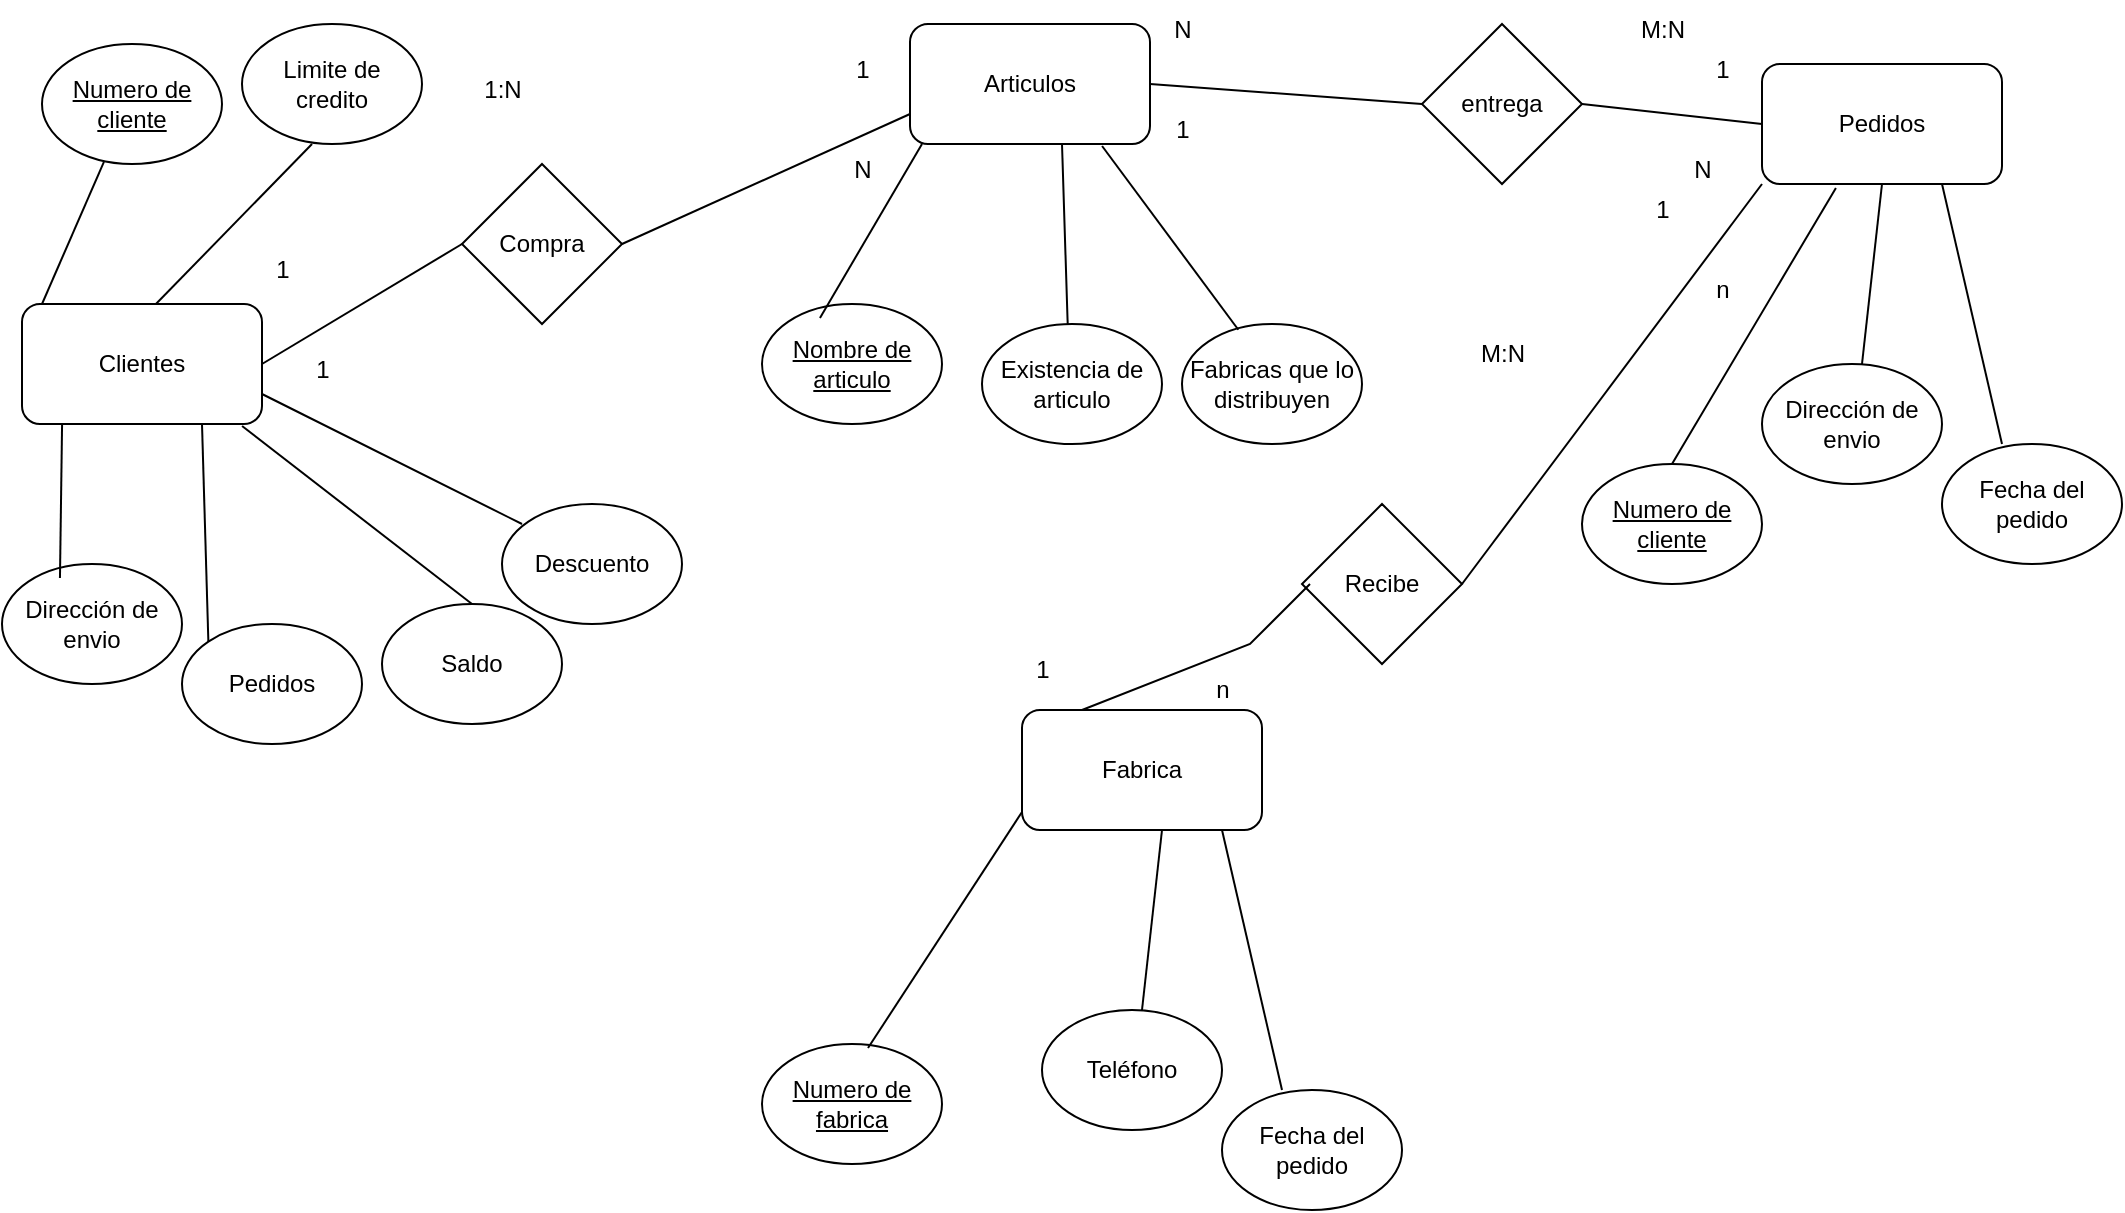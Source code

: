 <mxfile version="24.7.15">
  <diagram name="Página-1" id="pIcwN17xlwBR3HSAZ4H0">
    <mxGraphModel dx="1249" dy="620" grid="1" gridSize="10" guides="1" tooltips="1" connect="1" arrows="1" fold="1" page="1" pageScale="1" pageWidth="1169" pageHeight="827" math="0" shadow="0">
      <root>
        <mxCell id="0" />
        <mxCell id="1" parent="0" />
        <mxCell id="E7lKZr7I78eeYIdTtqUV-1" value="&lt;u&gt;Numero de cliente&lt;/u&gt;" style="ellipse;whiteSpace=wrap;html=1;" vertex="1" parent="1">
          <mxGeometry x="30" y="30" width="90" height="60" as="geometry" />
        </mxCell>
        <mxCell id="E7lKZr7I78eeYIdTtqUV-2" value="Pedidos" style="ellipse;whiteSpace=wrap;html=1;" vertex="1" parent="1">
          <mxGeometry x="100" y="320" width="90" height="60" as="geometry" />
        </mxCell>
        <mxCell id="E7lKZr7I78eeYIdTtqUV-3" value="Dirección de envio" style="ellipse;whiteSpace=wrap;html=1;" vertex="1" parent="1">
          <mxGeometry x="10" y="290" width="90" height="60" as="geometry" />
        </mxCell>
        <mxCell id="E7lKZr7I78eeYIdTtqUV-4" value="Clientes" style="rounded=1;whiteSpace=wrap;html=1;" vertex="1" parent="1">
          <mxGeometry x="20" y="160" width="120" height="60" as="geometry" />
        </mxCell>
        <mxCell id="E7lKZr7I78eeYIdTtqUV-5" value="Articulos" style="rounded=1;whiteSpace=wrap;html=1;" vertex="1" parent="1">
          <mxGeometry x="464" y="20" width="120" height="60" as="geometry" />
        </mxCell>
        <mxCell id="E7lKZr7I78eeYIdTtqUV-6" value="Pedidos" style="rounded=1;whiteSpace=wrap;html=1;" vertex="1" parent="1">
          <mxGeometry x="890" y="40" width="120" height="60" as="geometry" />
        </mxCell>
        <mxCell id="E7lKZr7I78eeYIdTtqUV-7" value="" style="endArrow=none;html=1;rounded=0;entryX=0.344;entryY=0.983;entryDx=0;entryDy=0;entryPerimeter=0;" edge="1" parent="1" target="E7lKZr7I78eeYIdTtqUV-1">
          <mxGeometry width="50" height="50" relative="1" as="geometry">
            <mxPoint x="30" y="160" as="sourcePoint" />
            <mxPoint x="57.04" y="93" as="targetPoint" />
          </mxGeometry>
        </mxCell>
        <mxCell id="E7lKZr7I78eeYIdTtqUV-8" value="" style="endArrow=none;html=1;rounded=0;entryX=0.167;entryY=1;entryDx=0;entryDy=0;exitX=0.322;exitY=0.117;exitDx=0;exitDy=0;exitPerimeter=0;entryPerimeter=0;" edge="1" parent="1" source="E7lKZr7I78eeYIdTtqUV-3" target="E7lKZr7I78eeYIdTtqUV-4">
          <mxGeometry width="50" height="50" relative="1" as="geometry">
            <mxPoint x="140" y="300" as="sourcePoint" />
            <mxPoint x="190" y="250" as="targetPoint" />
          </mxGeometry>
        </mxCell>
        <mxCell id="E7lKZr7I78eeYIdTtqUV-9" value="" style="endArrow=none;html=1;rounded=0;entryX=0.75;entryY=1;entryDx=0;entryDy=0;exitX=0;exitY=0;exitDx=0;exitDy=0;" edge="1" parent="1" source="E7lKZr7I78eeYIdTtqUV-2" target="E7lKZr7I78eeYIdTtqUV-4">
          <mxGeometry width="50" height="50" relative="1" as="geometry">
            <mxPoint x="250" y="300" as="sourcePoint" />
            <mxPoint x="300" y="250" as="targetPoint" />
          </mxGeometry>
        </mxCell>
        <mxCell id="E7lKZr7I78eeYIdTtqUV-11" value="Saldo" style="ellipse;whiteSpace=wrap;html=1;" vertex="1" parent="1">
          <mxGeometry x="200" y="310" width="90" height="60" as="geometry" />
        </mxCell>
        <mxCell id="E7lKZr7I78eeYIdTtqUV-12" value="Limite de credito" style="ellipse;whiteSpace=wrap;html=1;" vertex="1" parent="1">
          <mxGeometry x="130" y="20" width="90" height="60" as="geometry" />
        </mxCell>
        <mxCell id="E7lKZr7I78eeYIdTtqUV-13" value="" style="endArrow=none;html=1;rounded=0;exitX=0.558;exitY=-0.033;exitDx=0;exitDy=0;exitPerimeter=0;entryX=0.389;entryY=1;entryDx=0;entryDy=0;entryPerimeter=0;" edge="1" parent="1" target="E7lKZr7I78eeYIdTtqUV-12">
          <mxGeometry width="50" height="50" relative="1" as="geometry">
            <mxPoint x="86.96" y="160.02" as="sourcePoint" />
            <mxPoint x="160" y="82" as="targetPoint" />
          </mxGeometry>
        </mxCell>
        <mxCell id="E7lKZr7I78eeYIdTtqUV-14" value="" style="endArrow=none;html=1;rounded=0;entryX=0.917;entryY=1.05;entryDx=0;entryDy=0;entryPerimeter=0;exitX=0.5;exitY=0;exitDx=0;exitDy=0;" edge="1" parent="1" source="E7lKZr7I78eeYIdTtqUV-11">
          <mxGeometry width="50" height="50" relative="1" as="geometry">
            <mxPoint x="250" y="288" as="sourcePoint" />
            <mxPoint x="130.04" y="221" as="targetPoint" />
          </mxGeometry>
        </mxCell>
        <mxCell id="E7lKZr7I78eeYIdTtqUV-15" value="Descuento" style="ellipse;whiteSpace=wrap;html=1;" vertex="1" parent="1">
          <mxGeometry x="260" y="260" width="90" height="60" as="geometry" />
        </mxCell>
        <mxCell id="E7lKZr7I78eeYIdTtqUV-16" value="" style="endArrow=none;html=1;rounded=0;entryX=1;entryY=0.75;entryDx=0;entryDy=0;" edge="1" parent="1" target="E7lKZr7I78eeYIdTtqUV-4">
          <mxGeometry width="50" height="50" relative="1" as="geometry">
            <mxPoint x="270" y="270" as="sourcePoint" />
            <mxPoint x="320" y="220" as="targetPoint" />
          </mxGeometry>
        </mxCell>
        <mxCell id="E7lKZr7I78eeYIdTtqUV-17" value="Fabricas que lo distribuyen" style="ellipse;whiteSpace=wrap;html=1;" vertex="1" parent="1">
          <mxGeometry x="600" y="170" width="90" height="60" as="geometry" />
        </mxCell>
        <mxCell id="E7lKZr7I78eeYIdTtqUV-18" value="&lt;u&gt;Nombre de articulo&lt;/u&gt;" style="ellipse;whiteSpace=wrap;html=1;" vertex="1" parent="1">
          <mxGeometry x="390" y="160" width="90" height="60" as="geometry" />
        </mxCell>
        <mxCell id="E7lKZr7I78eeYIdTtqUV-19" value="" style="endArrow=none;html=1;rounded=0;entryX=0.167;entryY=1;entryDx=0;entryDy=0;exitX=0.322;exitY=0.117;exitDx=0;exitDy=0;exitPerimeter=0;entryPerimeter=0;" edge="1" parent="1" source="E7lKZr7I78eeYIdTtqUV-18">
          <mxGeometry width="50" height="50" relative="1" as="geometry">
            <mxPoint x="570" y="160" as="sourcePoint" />
            <mxPoint x="470" y="80" as="targetPoint" />
          </mxGeometry>
        </mxCell>
        <mxCell id="E7lKZr7I78eeYIdTtqUV-20" value="" style="endArrow=none;html=1;rounded=0;entryX=0.75;entryY=1;entryDx=0;entryDy=0;exitX=0;exitY=0;exitDx=0;exitDy=0;" edge="1" parent="1">
          <mxGeometry width="50" height="50" relative="1" as="geometry">
            <mxPoint x="543.436" y="188.618" as="sourcePoint" />
            <mxPoint x="540" y="80" as="targetPoint" />
          </mxGeometry>
        </mxCell>
        <mxCell id="E7lKZr7I78eeYIdTtqUV-21" value="Existencia de articulo" style="ellipse;whiteSpace=wrap;html=1;" vertex="1" parent="1">
          <mxGeometry x="500" y="170" width="90" height="60" as="geometry" />
        </mxCell>
        <mxCell id="E7lKZr7I78eeYIdTtqUV-22" value="" style="endArrow=none;html=1;rounded=0;entryX=0.917;entryY=1.05;entryDx=0;entryDy=0;entryPerimeter=0;exitX=0.313;exitY=0.048;exitDx=0;exitDy=0;exitPerimeter=0;" edge="1" parent="1" source="E7lKZr7I78eeYIdTtqUV-17">
          <mxGeometry width="50" height="50" relative="1" as="geometry">
            <mxPoint x="675" y="170" as="sourcePoint" />
            <mxPoint x="560.04" y="81" as="targetPoint" />
          </mxGeometry>
        </mxCell>
        <mxCell id="E7lKZr7I78eeYIdTtqUV-24" value="Dirección de envio" style="ellipse;whiteSpace=wrap;html=1;" vertex="1" parent="1">
          <mxGeometry x="890" y="190" width="90" height="60" as="geometry" />
        </mxCell>
        <mxCell id="E7lKZr7I78eeYIdTtqUV-25" value="&lt;u&gt;Numero de cliente&lt;/u&gt;" style="ellipse;whiteSpace=wrap;html=1;" vertex="1" parent="1">
          <mxGeometry x="800" y="240" width="90" height="60" as="geometry" />
        </mxCell>
        <mxCell id="E7lKZr7I78eeYIdTtqUV-26" value="Fecha del pedido" style="ellipse;whiteSpace=wrap;html=1;" vertex="1" parent="1">
          <mxGeometry x="980" y="230" width="90" height="60" as="geometry" />
        </mxCell>
        <mxCell id="E7lKZr7I78eeYIdTtqUV-27" value="" style="endArrow=none;html=1;rounded=0;entryX=0.75;entryY=1;entryDx=0;entryDy=0;" edge="1" parent="1" target="E7lKZr7I78eeYIdTtqUV-6">
          <mxGeometry width="50" height="50" relative="1" as="geometry">
            <mxPoint x="1010" y="230" as="sourcePoint" />
            <mxPoint x="1060" y="180" as="targetPoint" />
          </mxGeometry>
        </mxCell>
        <mxCell id="E7lKZr7I78eeYIdTtqUV-28" value="" style="endArrow=none;html=1;rounded=0;entryX=0.5;entryY=1;entryDx=0;entryDy=0;" edge="1" parent="1" target="E7lKZr7I78eeYIdTtqUV-6">
          <mxGeometry width="50" height="50" relative="1" as="geometry">
            <mxPoint x="940" y="190" as="sourcePoint" />
            <mxPoint x="960" y="80" as="targetPoint" />
          </mxGeometry>
        </mxCell>
        <mxCell id="E7lKZr7I78eeYIdTtqUV-29" value="" style="endArrow=none;html=1;rounded=0;entryX=0.308;entryY=1.033;entryDx=0;entryDy=0;entryPerimeter=0;exitX=0.5;exitY=0;exitDx=0;exitDy=0;" edge="1" parent="1" source="E7lKZr7I78eeYIdTtqUV-25" target="E7lKZr7I78eeYIdTtqUV-6">
          <mxGeometry width="50" height="50" relative="1" as="geometry">
            <mxPoint x="850" y="220" as="sourcePoint" />
            <mxPoint x="900" y="170" as="targetPoint" />
          </mxGeometry>
        </mxCell>
        <mxCell id="E7lKZr7I78eeYIdTtqUV-30" value="Fabrica" style="rounded=1;whiteSpace=wrap;html=1;" vertex="1" parent="1">
          <mxGeometry x="520" y="363" width="120" height="60" as="geometry" />
        </mxCell>
        <mxCell id="E7lKZr7I78eeYIdTtqUV-33" value="Teléfono" style="ellipse;whiteSpace=wrap;html=1;" vertex="1" parent="1">
          <mxGeometry x="530" y="513" width="90" height="60" as="geometry" />
        </mxCell>
        <mxCell id="E7lKZr7I78eeYIdTtqUV-34" value="&lt;u&gt;Numero de fabrica&lt;/u&gt;" style="ellipse;whiteSpace=wrap;html=1;" vertex="1" parent="1">
          <mxGeometry x="390" y="530" width="90" height="60" as="geometry" />
        </mxCell>
        <mxCell id="E7lKZr7I78eeYIdTtqUV-35" value="Fecha del pedido" style="ellipse;whiteSpace=wrap;html=1;" vertex="1" parent="1">
          <mxGeometry x="620" y="553" width="90" height="60" as="geometry" />
        </mxCell>
        <mxCell id="E7lKZr7I78eeYIdTtqUV-36" value="" style="endArrow=none;html=1;rounded=0;entryX=0.75;entryY=1;entryDx=0;entryDy=0;" edge="1" parent="1">
          <mxGeometry width="50" height="50" relative="1" as="geometry">
            <mxPoint x="650" y="553" as="sourcePoint" />
            <mxPoint x="620" y="423" as="targetPoint" />
          </mxGeometry>
        </mxCell>
        <mxCell id="E7lKZr7I78eeYIdTtqUV-37" value="" style="endArrow=none;html=1;rounded=0;entryX=0.5;entryY=1;entryDx=0;entryDy=0;" edge="1" parent="1">
          <mxGeometry width="50" height="50" relative="1" as="geometry">
            <mxPoint x="580" y="513" as="sourcePoint" />
            <mxPoint x="590" y="423" as="targetPoint" />
          </mxGeometry>
        </mxCell>
        <mxCell id="E7lKZr7I78eeYIdTtqUV-38" value="" style="endArrow=none;html=1;rounded=0;entryX=0.308;entryY=1.033;entryDx=0;entryDy=0;entryPerimeter=0;" edge="1" parent="1">
          <mxGeometry width="50" height="50" relative="1" as="geometry">
            <mxPoint x="443" y="532" as="sourcePoint" />
            <mxPoint x="520" y="414" as="targetPoint" />
          </mxGeometry>
        </mxCell>
        <mxCell id="E7lKZr7I78eeYIdTtqUV-39" value="Compra" style="rhombus;whiteSpace=wrap;html=1;" vertex="1" parent="1">
          <mxGeometry x="240" y="90" width="80" height="80" as="geometry" />
        </mxCell>
        <mxCell id="E7lKZr7I78eeYIdTtqUV-40" value="entrega" style="rhombus;whiteSpace=wrap;html=1;" vertex="1" parent="1">
          <mxGeometry x="720" y="20" width="80" height="80" as="geometry" />
        </mxCell>
        <mxCell id="E7lKZr7I78eeYIdTtqUV-41" value="Recibe" style="rhombus;whiteSpace=wrap;html=1;" vertex="1" parent="1">
          <mxGeometry x="660" y="260" width="80" height="80" as="geometry" />
        </mxCell>
        <mxCell id="E7lKZr7I78eeYIdTtqUV-42" value="" style="endArrow=none;html=1;rounded=0;exitX=1;exitY=0.5;exitDx=0;exitDy=0;" edge="1" parent="1" source="E7lKZr7I78eeYIdTtqUV-4">
          <mxGeometry width="50" height="50" relative="1" as="geometry">
            <mxPoint x="190" y="190" as="sourcePoint" />
            <mxPoint x="240" y="130" as="targetPoint" />
          </mxGeometry>
        </mxCell>
        <mxCell id="E7lKZr7I78eeYIdTtqUV-43" value="" style="endArrow=none;html=1;rounded=0;exitX=1;exitY=0.5;exitDx=0;exitDy=0;entryX=0;entryY=0.75;entryDx=0;entryDy=0;" edge="1" parent="1" target="E7lKZr7I78eeYIdTtqUV-5">
          <mxGeometry width="50" height="50" relative="1" as="geometry">
            <mxPoint x="320" y="130" as="sourcePoint" />
            <mxPoint x="420" y="70" as="targetPoint" />
          </mxGeometry>
        </mxCell>
        <mxCell id="E7lKZr7I78eeYIdTtqUV-44" value="" style="endArrow=none;html=1;rounded=0;exitX=0.25;exitY=0;exitDx=0;exitDy=0;" edge="1" parent="1" source="E7lKZr7I78eeYIdTtqUV-30">
          <mxGeometry width="50" height="50" relative="1" as="geometry">
            <mxPoint x="584" y="380" as="sourcePoint" />
            <mxPoint x="664" y="300" as="targetPoint" />
            <Array as="points">
              <mxPoint x="634" y="330" />
            </Array>
          </mxGeometry>
        </mxCell>
        <mxCell id="E7lKZr7I78eeYIdTtqUV-45" value="" style="endArrow=none;html=1;rounded=0;entryX=0;entryY=1;entryDx=0;entryDy=0;" edge="1" parent="1" target="E7lKZr7I78eeYIdTtqUV-6">
          <mxGeometry width="50" height="50" relative="1" as="geometry">
            <mxPoint x="740" y="300" as="sourcePoint" />
            <mxPoint x="790" y="250" as="targetPoint" />
          </mxGeometry>
        </mxCell>
        <mxCell id="E7lKZr7I78eeYIdTtqUV-46" value="" style="endArrow=none;html=1;rounded=0;exitX=1;exitY=0.5;exitDx=0;exitDy=0;entryX=0;entryY=0.5;entryDx=0;entryDy=0;" edge="1" parent="1" target="E7lKZr7I78eeYIdTtqUV-40">
          <mxGeometry width="50" height="50" relative="1" as="geometry">
            <mxPoint x="584" y="50" as="sourcePoint" />
            <mxPoint x="684" y="-10" as="targetPoint" />
          </mxGeometry>
        </mxCell>
        <mxCell id="E7lKZr7I78eeYIdTtqUV-47" value="" style="endArrow=none;html=1;rounded=0;exitX=1;exitY=0.5;exitDx=0;exitDy=0;entryX=0;entryY=0.5;entryDx=0;entryDy=0;" edge="1" parent="1" target="E7lKZr7I78eeYIdTtqUV-6">
          <mxGeometry width="50" height="50" relative="1" as="geometry">
            <mxPoint x="800" y="60" as="sourcePoint" />
            <mxPoint x="900" as="targetPoint" />
          </mxGeometry>
        </mxCell>
        <mxCell id="E7lKZr7I78eeYIdTtqUV-48" value="1" style="text;html=1;align=center;verticalAlign=middle;resizable=0;points=[];autosize=1;strokeColor=none;fillColor=none;" vertex="1" parent="1">
          <mxGeometry x="135" y="128" width="30" height="30" as="geometry" />
        </mxCell>
        <mxCell id="E7lKZr7I78eeYIdTtqUV-49" value="1" style="text;html=1;align=center;verticalAlign=middle;resizable=0;points=[];autosize=1;strokeColor=none;fillColor=none;" vertex="1" parent="1">
          <mxGeometry x="155" y="178" width="30" height="30" as="geometry" />
        </mxCell>
        <mxCell id="E7lKZr7I78eeYIdTtqUV-50" value="1" style="text;html=1;align=center;verticalAlign=middle;resizable=0;points=[];autosize=1;strokeColor=none;fillColor=none;" vertex="1" parent="1">
          <mxGeometry x="425" y="28" width="30" height="30" as="geometry" />
        </mxCell>
        <mxCell id="E7lKZr7I78eeYIdTtqUV-51" value="N" style="text;html=1;align=center;verticalAlign=middle;resizable=0;points=[];autosize=1;strokeColor=none;fillColor=none;" vertex="1" parent="1">
          <mxGeometry x="425" y="78" width="30" height="30" as="geometry" />
        </mxCell>
        <mxCell id="E7lKZr7I78eeYIdTtqUV-52" value="1:N" style="text;html=1;align=center;verticalAlign=middle;resizable=0;points=[];autosize=1;strokeColor=none;fillColor=none;" vertex="1" parent="1">
          <mxGeometry x="240" y="38" width="40" height="30" as="geometry" />
        </mxCell>
        <mxCell id="E7lKZr7I78eeYIdTtqUV-53" value="N" style="text;html=1;align=center;verticalAlign=middle;resizable=0;points=[];autosize=1;strokeColor=none;fillColor=none;" vertex="1" parent="1">
          <mxGeometry x="585" y="8" width="30" height="30" as="geometry" />
        </mxCell>
        <mxCell id="E7lKZr7I78eeYIdTtqUV-54" value="1" style="text;html=1;align=center;verticalAlign=middle;resizable=0;points=[];autosize=1;strokeColor=none;fillColor=none;" vertex="1" parent="1">
          <mxGeometry x="585" y="58" width="30" height="30" as="geometry" />
        </mxCell>
        <mxCell id="E7lKZr7I78eeYIdTtqUV-55" value="1" style="text;html=1;align=center;verticalAlign=middle;resizable=0;points=[];autosize=1;strokeColor=none;fillColor=none;" vertex="1" parent="1">
          <mxGeometry x="855" y="28" width="30" height="30" as="geometry" />
        </mxCell>
        <mxCell id="E7lKZr7I78eeYIdTtqUV-56" value="N" style="text;html=1;align=center;verticalAlign=middle;resizable=0;points=[];autosize=1;strokeColor=none;fillColor=none;" vertex="1" parent="1">
          <mxGeometry x="845" y="78" width="30" height="30" as="geometry" />
        </mxCell>
        <mxCell id="E7lKZr7I78eeYIdTtqUV-57" value="1" style="text;html=1;align=center;verticalAlign=middle;resizable=0;points=[];autosize=1;strokeColor=none;fillColor=none;" vertex="1" parent="1">
          <mxGeometry x="515" y="328" width="30" height="30" as="geometry" />
        </mxCell>
        <mxCell id="E7lKZr7I78eeYIdTtqUV-58" value="n" style="text;html=1;align=center;verticalAlign=middle;resizable=0;points=[];autosize=1;strokeColor=none;fillColor=none;" vertex="1" parent="1">
          <mxGeometry x="605" y="338" width="30" height="30" as="geometry" />
        </mxCell>
        <mxCell id="E7lKZr7I78eeYIdTtqUV-59" value="1" style="text;html=1;align=center;verticalAlign=middle;resizable=0;points=[];autosize=1;strokeColor=none;fillColor=none;" vertex="1" parent="1">
          <mxGeometry x="825" y="98" width="30" height="30" as="geometry" />
        </mxCell>
        <mxCell id="E7lKZr7I78eeYIdTtqUV-60" value="n" style="text;html=1;align=center;verticalAlign=middle;resizable=0;points=[];autosize=1;strokeColor=none;fillColor=none;" vertex="1" parent="1">
          <mxGeometry x="855" y="138" width="30" height="30" as="geometry" />
        </mxCell>
        <mxCell id="E7lKZr7I78eeYIdTtqUV-61" value="M:N" style="text;html=1;align=center;verticalAlign=middle;resizable=0;points=[];autosize=1;strokeColor=none;fillColor=none;" vertex="1" parent="1">
          <mxGeometry x="735" y="170" width="50" height="30" as="geometry" />
        </mxCell>
        <mxCell id="E7lKZr7I78eeYIdTtqUV-62" value="M:N" style="text;html=1;align=center;verticalAlign=middle;resizable=0;points=[];autosize=1;strokeColor=none;fillColor=none;" vertex="1" parent="1">
          <mxGeometry x="815" y="8" width="50" height="30" as="geometry" />
        </mxCell>
      </root>
    </mxGraphModel>
  </diagram>
</mxfile>
